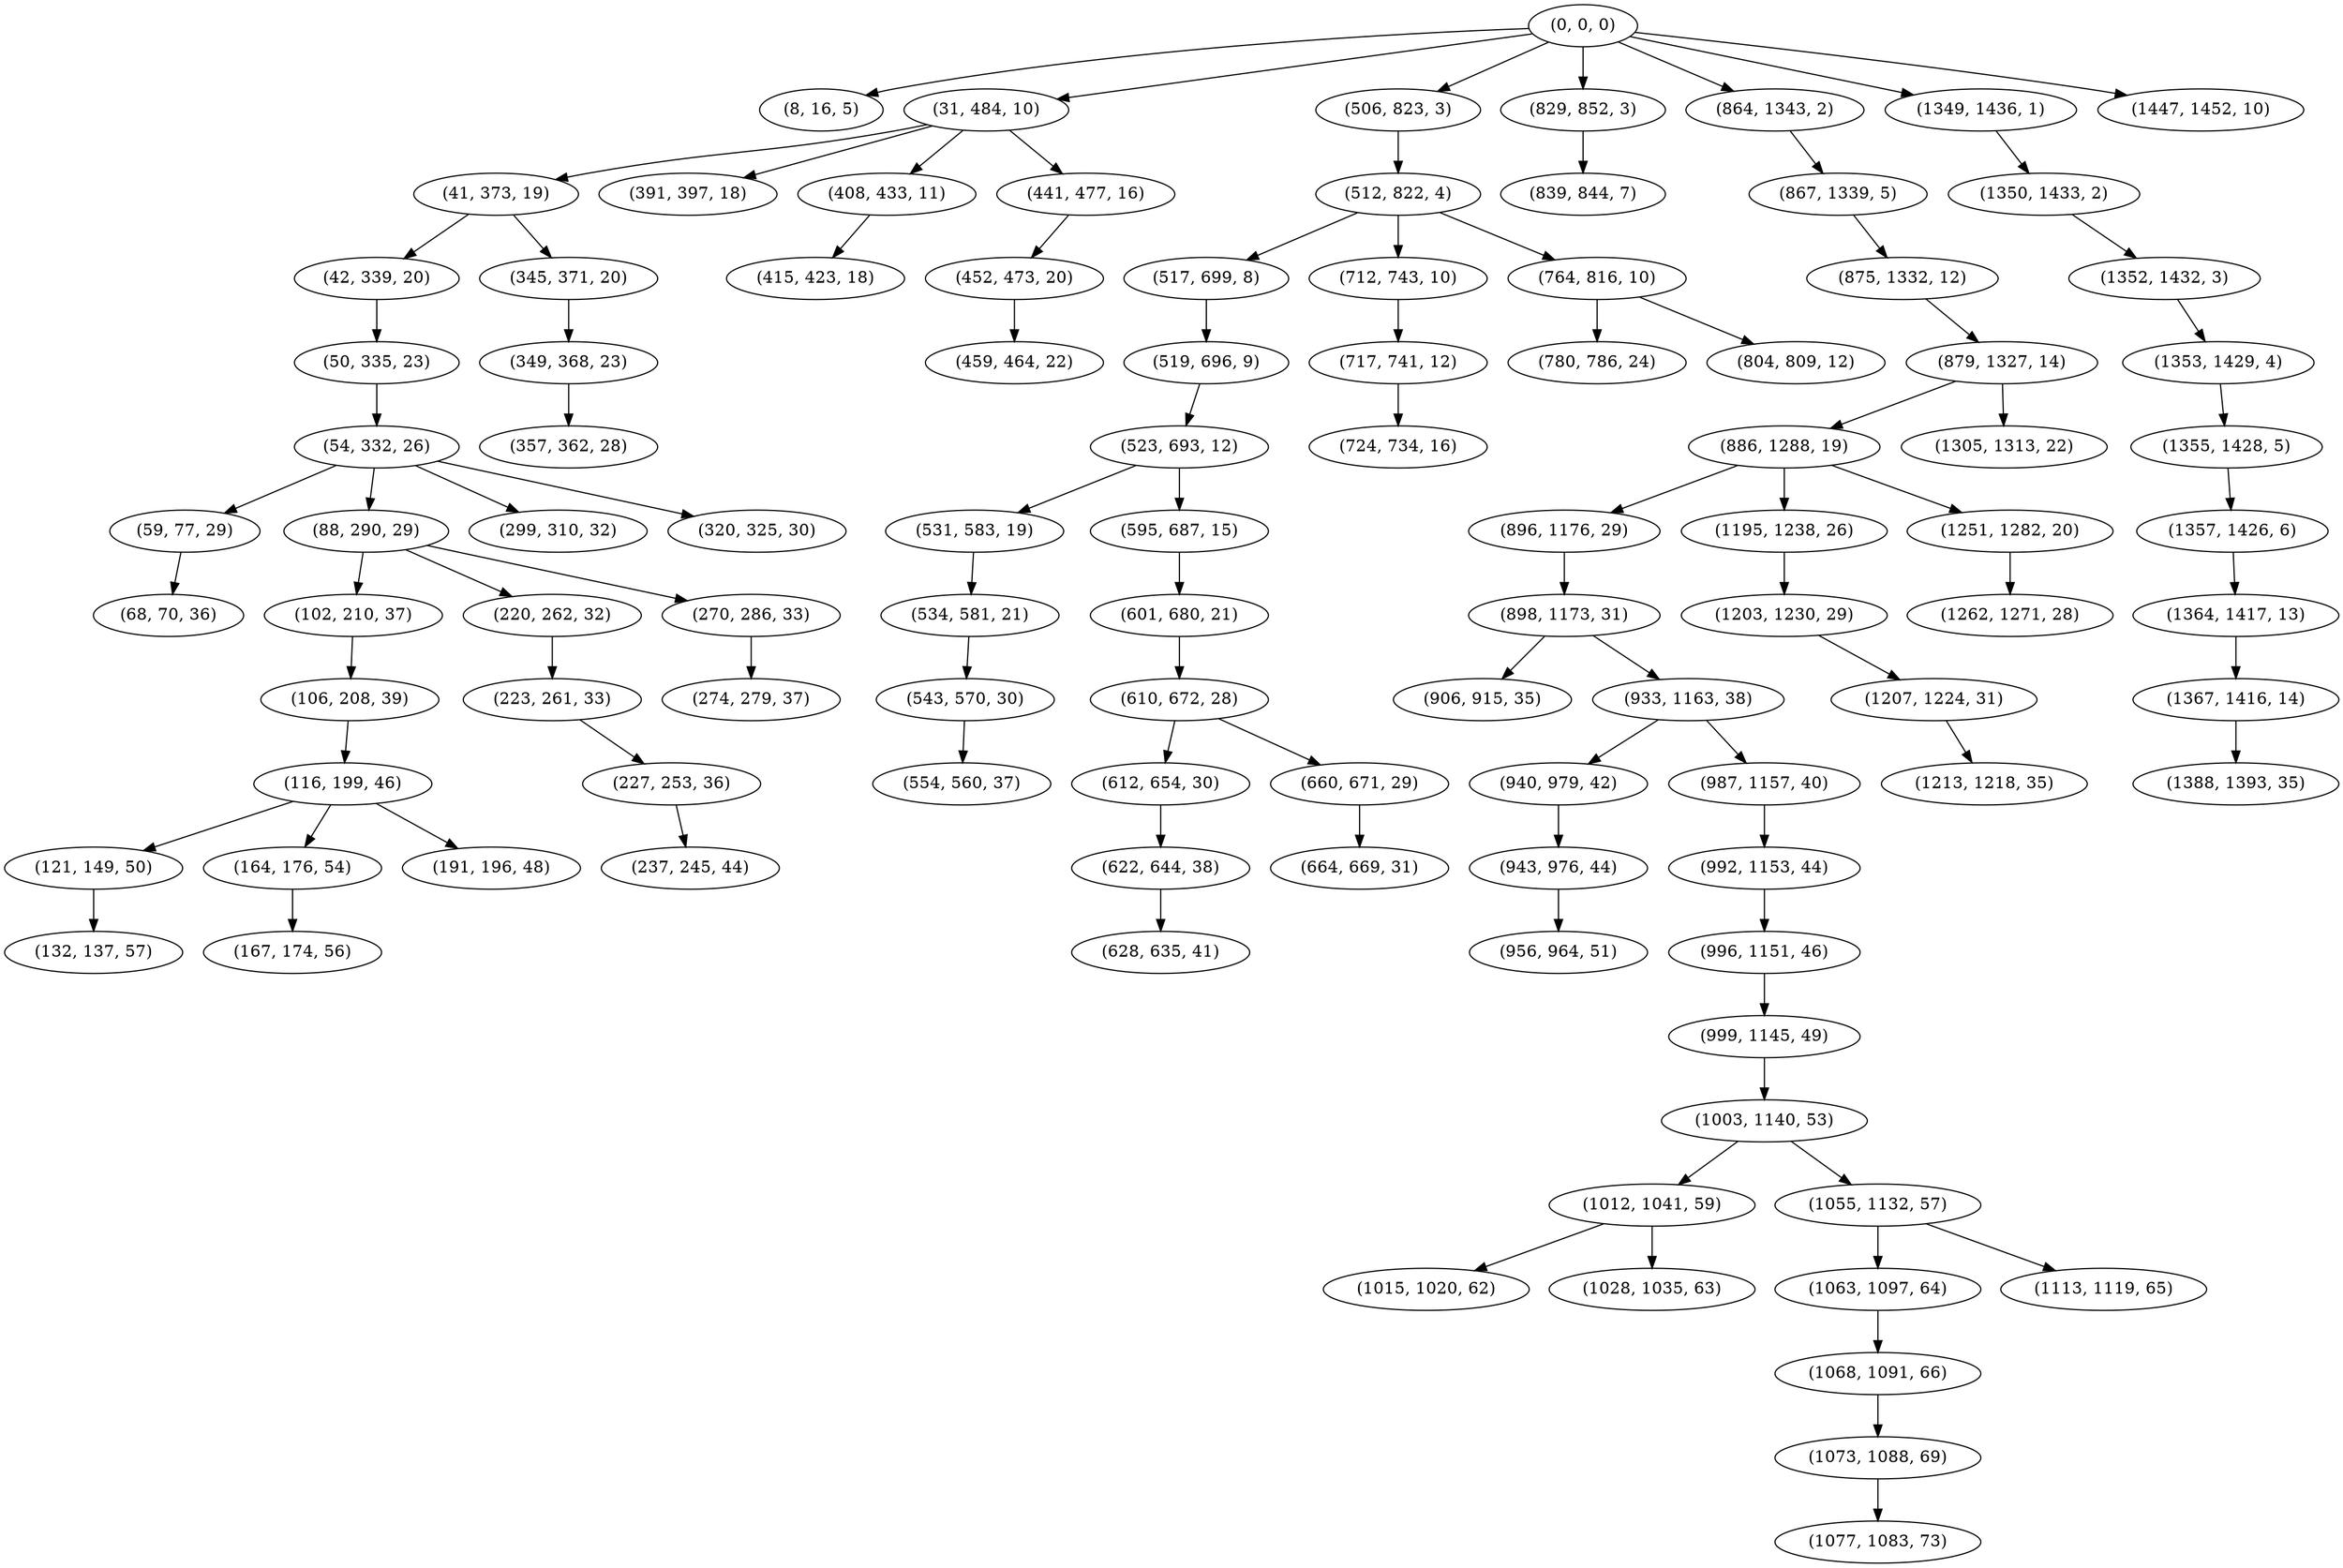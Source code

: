 digraph tree {
    "(0, 0, 0)";
    "(8, 16, 5)";
    "(31, 484, 10)";
    "(41, 373, 19)";
    "(42, 339, 20)";
    "(50, 335, 23)";
    "(54, 332, 26)";
    "(59, 77, 29)";
    "(68, 70, 36)";
    "(88, 290, 29)";
    "(102, 210, 37)";
    "(106, 208, 39)";
    "(116, 199, 46)";
    "(121, 149, 50)";
    "(132, 137, 57)";
    "(164, 176, 54)";
    "(167, 174, 56)";
    "(191, 196, 48)";
    "(220, 262, 32)";
    "(223, 261, 33)";
    "(227, 253, 36)";
    "(237, 245, 44)";
    "(270, 286, 33)";
    "(274, 279, 37)";
    "(299, 310, 32)";
    "(320, 325, 30)";
    "(345, 371, 20)";
    "(349, 368, 23)";
    "(357, 362, 28)";
    "(391, 397, 18)";
    "(408, 433, 11)";
    "(415, 423, 18)";
    "(441, 477, 16)";
    "(452, 473, 20)";
    "(459, 464, 22)";
    "(506, 823, 3)";
    "(512, 822, 4)";
    "(517, 699, 8)";
    "(519, 696, 9)";
    "(523, 693, 12)";
    "(531, 583, 19)";
    "(534, 581, 21)";
    "(543, 570, 30)";
    "(554, 560, 37)";
    "(595, 687, 15)";
    "(601, 680, 21)";
    "(610, 672, 28)";
    "(612, 654, 30)";
    "(622, 644, 38)";
    "(628, 635, 41)";
    "(660, 671, 29)";
    "(664, 669, 31)";
    "(712, 743, 10)";
    "(717, 741, 12)";
    "(724, 734, 16)";
    "(764, 816, 10)";
    "(780, 786, 24)";
    "(804, 809, 12)";
    "(829, 852, 3)";
    "(839, 844, 7)";
    "(864, 1343, 2)";
    "(867, 1339, 5)";
    "(875, 1332, 12)";
    "(879, 1327, 14)";
    "(886, 1288, 19)";
    "(896, 1176, 29)";
    "(898, 1173, 31)";
    "(906, 915, 35)";
    "(933, 1163, 38)";
    "(940, 979, 42)";
    "(943, 976, 44)";
    "(956, 964, 51)";
    "(987, 1157, 40)";
    "(992, 1153, 44)";
    "(996, 1151, 46)";
    "(999, 1145, 49)";
    "(1003, 1140, 53)";
    "(1012, 1041, 59)";
    "(1015, 1020, 62)";
    "(1028, 1035, 63)";
    "(1055, 1132, 57)";
    "(1063, 1097, 64)";
    "(1068, 1091, 66)";
    "(1073, 1088, 69)";
    "(1077, 1083, 73)";
    "(1113, 1119, 65)";
    "(1195, 1238, 26)";
    "(1203, 1230, 29)";
    "(1207, 1224, 31)";
    "(1213, 1218, 35)";
    "(1251, 1282, 20)";
    "(1262, 1271, 28)";
    "(1305, 1313, 22)";
    "(1349, 1436, 1)";
    "(1350, 1433, 2)";
    "(1352, 1432, 3)";
    "(1353, 1429, 4)";
    "(1355, 1428, 5)";
    "(1357, 1426, 6)";
    "(1364, 1417, 13)";
    "(1367, 1416, 14)";
    "(1388, 1393, 35)";
    "(1447, 1452, 10)";
    "(0, 0, 0)" -> "(8, 16, 5)";
    "(0, 0, 0)" -> "(31, 484, 10)";
    "(0, 0, 0)" -> "(506, 823, 3)";
    "(0, 0, 0)" -> "(829, 852, 3)";
    "(0, 0, 0)" -> "(864, 1343, 2)";
    "(0, 0, 0)" -> "(1349, 1436, 1)";
    "(0, 0, 0)" -> "(1447, 1452, 10)";
    "(31, 484, 10)" -> "(41, 373, 19)";
    "(31, 484, 10)" -> "(391, 397, 18)";
    "(31, 484, 10)" -> "(408, 433, 11)";
    "(31, 484, 10)" -> "(441, 477, 16)";
    "(41, 373, 19)" -> "(42, 339, 20)";
    "(41, 373, 19)" -> "(345, 371, 20)";
    "(42, 339, 20)" -> "(50, 335, 23)";
    "(50, 335, 23)" -> "(54, 332, 26)";
    "(54, 332, 26)" -> "(59, 77, 29)";
    "(54, 332, 26)" -> "(88, 290, 29)";
    "(54, 332, 26)" -> "(299, 310, 32)";
    "(54, 332, 26)" -> "(320, 325, 30)";
    "(59, 77, 29)" -> "(68, 70, 36)";
    "(88, 290, 29)" -> "(102, 210, 37)";
    "(88, 290, 29)" -> "(220, 262, 32)";
    "(88, 290, 29)" -> "(270, 286, 33)";
    "(102, 210, 37)" -> "(106, 208, 39)";
    "(106, 208, 39)" -> "(116, 199, 46)";
    "(116, 199, 46)" -> "(121, 149, 50)";
    "(116, 199, 46)" -> "(164, 176, 54)";
    "(116, 199, 46)" -> "(191, 196, 48)";
    "(121, 149, 50)" -> "(132, 137, 57)";
    "(164, 176, 54)" -> "(167, 174, 56)";
    "(220, 262, 32)" -> "(223, 261, 33)";
    "(223, 261, 33)" -> "(227, 253, 36)";
    "(227, 253, 36)" -> "(237, 245, 44)";
    "(270, 286, 33)" -> "(274, 279, 37)";
    "(345, 371, 20)" -> "(349, 368, 23)";
    "(349, 368, 23)" -> "(357, 362, 28)";
    "(408, 433, 11)" -> "(415, 423, 18)";
    "(441, 477, 16)" -> "(452, 473, 20)";
    "(452, 473, 20)" -> "(459, 464, 22)";
    "(506, 823, 3)" -> "(512, 822, 4)";
    "(512, 822, 4)" -> "(517, 699, 8)";
    "(512, 822, 4)" -> "(712, 743, 10)";
    "(512, 822, 4)" -> "(764, 816, 10)";
    "(517, 699, 8)" -> "(519, 696, 9)";
    "(519, 696, 9)" -> "(523, 693, 12)";
    "(523, 693, 12)" -> "(531, 583, 19)";
    "(523, 693, 12)" -> "(595, 687, 15)";
    "(531, 583, 19)" -> "(534, 581, 21)";
    "(534, 581, 21)" -> "(543, 570, 30)";
    "(543, 570, 30)" -> "(554, 560, 37)";
    "(595, 687, 15)" -> "(601, 680, 21)";
    "(601, 680, 21)" -> "(610, 672, 28)";
    "(610, 672, 28)" -> "(612, 654, 30)";
    "(610, 672, 28)" -> "(660, 671, 29)";
    "(612, 654, 30)" -> "(622, 644, 38)";
    "(622, 644, 38)" -> "(628, 635, 41)";
    "(660, 671, 29)" -> "(664, 669, 31)";
    "(712, 743, 10)" -> "(717, 741, 12)";
    "(717, 741, 12)" -> "(724, 734, 16)";
    "(764, 816, 10)" -> "(780, 786, 24)";
    "(764, 816, 10)" -> "(804, 809, 12)";
    "(829, 852, 3)" -> "(839, 844, 7)";
    "(864, 1343, 2)" -> "(867, 1339, 5)";
    "(867, 1339, 5)" -> "(875, 1332, 12)";
    "(875, 1332, 12)" -> "(879, 1327, 14)";
    "(879, 1327, 14)" -> "(886, 1288, 19)";
    "(879, 1327, 14)" -> "(1305, 1313, 22)";
    "(886, 1288, 19)" -> "(896, 1176, 29)";
    "(886, 1288, 19)" -> "(1195, 1238, 26)";
    "(886, 1288, 19)" -> "(1251, 1282, 20)";
    "(896, 1176, 29)" -> "(898, 1173, 31)";
    "(898, 1173, 31)" -> "(906, 915, 35)";
    "(898, 1173, 31)" -> "(933, 1163, 38)";
    "(933, 1163, 38)" -> "(940, 979, 42)";
    "(933, 1163, 38)" -> "(987, 1157, 40)";
    "(940, 979, 42)" -> "(943, 976, 44)";
    "(943, 976, 44)" -> "(956, 964, 51)";
    "(987, 1157, 40)" -> "(992, 1153, 44)";
    "(992, 1153, 44)" -> "(996, 1151, 46)";
    "(996, 1151, 46)" -> "(999, 1145, 49)";
    "(999, 1145, 49)" -> "(1003, 1140, 53)";
    "(1003, 1140, 53)" -> "(1012, 1041, 59)";
    "(1003, 1140, 53)" -> "(1055, 1132, 57)";
    "(1012, 1041, 59)" -> "(1015, 1020, 62)";
    "(1012, 1041, 59)" -> "(1028, 1035, 63)";
    "(1055, 1132, 57)" -> "(1063, 1097, 64)";
    "(1055, 1132, 57)" -> "(1113, 1119, 65)";
    "(1063, 1097, 64)" -> "(1068, 1091, 66)";
    "(1068, 1091, 66)" -> "(1073, 1088, 69)";
    "(1073, 1088, 69)" -> "(1077, 1083, 73)";
    "(1195, 1238, 26)" -> "(1203, 1230, 29)";
    "(1203, 1230, 29)" -> "(1207, 1224, 31)";
    "(1207, 1224, 31)" -> "(1213, 1218, 35)";
    "(1251, 1282, 20)" -> "(1262, 1271, 28)";
    "(1349, 1436, 1)" -> "(1350, 1433, 2)";
    "(1350, 1433, 2)" -> "(1352, 1432, 3)";
    "(1352, 1432, 3)" -> "(1353, 1429, 4)";
    "(1353, 1429, 4)" -> "(1355, 1428, 5)";
    "(1355, 1428, 5)" -> "(1357, 1426, 6)";
    "(1357, 1426, 6)" -> "(1364, 1417, 13)";
    "(1364, 1417, 13)" -> "(1367, 1416, 14)";
    "(1367, 1416, 14)" -> "(1388, 1393, 35)";
}
